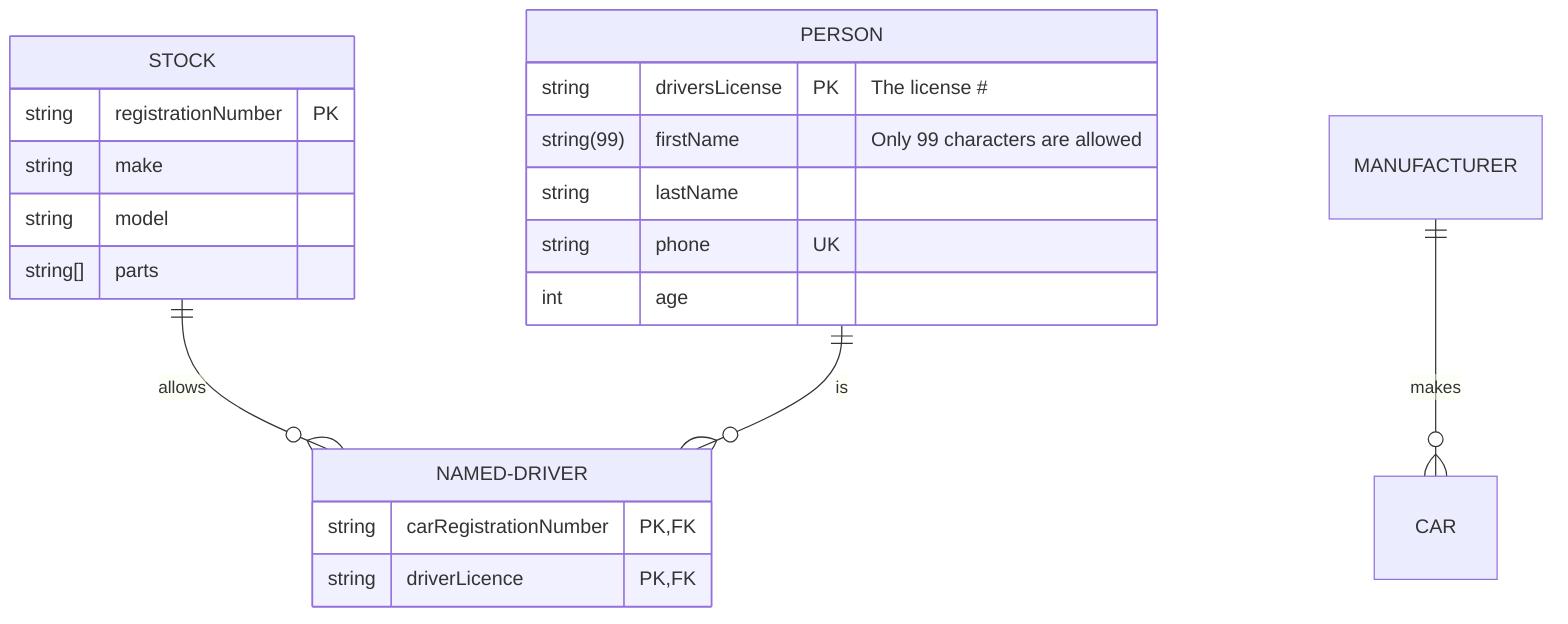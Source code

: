 erDiagram

    STOCK ||--o{ NAMED-DRIVER : allows
    STOCK {
        string registrationNumber PK
        string make
        string model
        string[] parts
    }
    PERSON ||--o{ NAMED-DRIVER : is
    PERSON {
        string driversLicense PK "The license #"
        string(99) firstName "Only 99 characters are allowed"
        string lastName
        string phone UK
        int age
    }
    NAMED-DRIVER {
        string carRegistrationNumber PK, FK
        string driverLicence PK, FK
    }
    MANUFACTURER only one to zero or more CAR : makes
